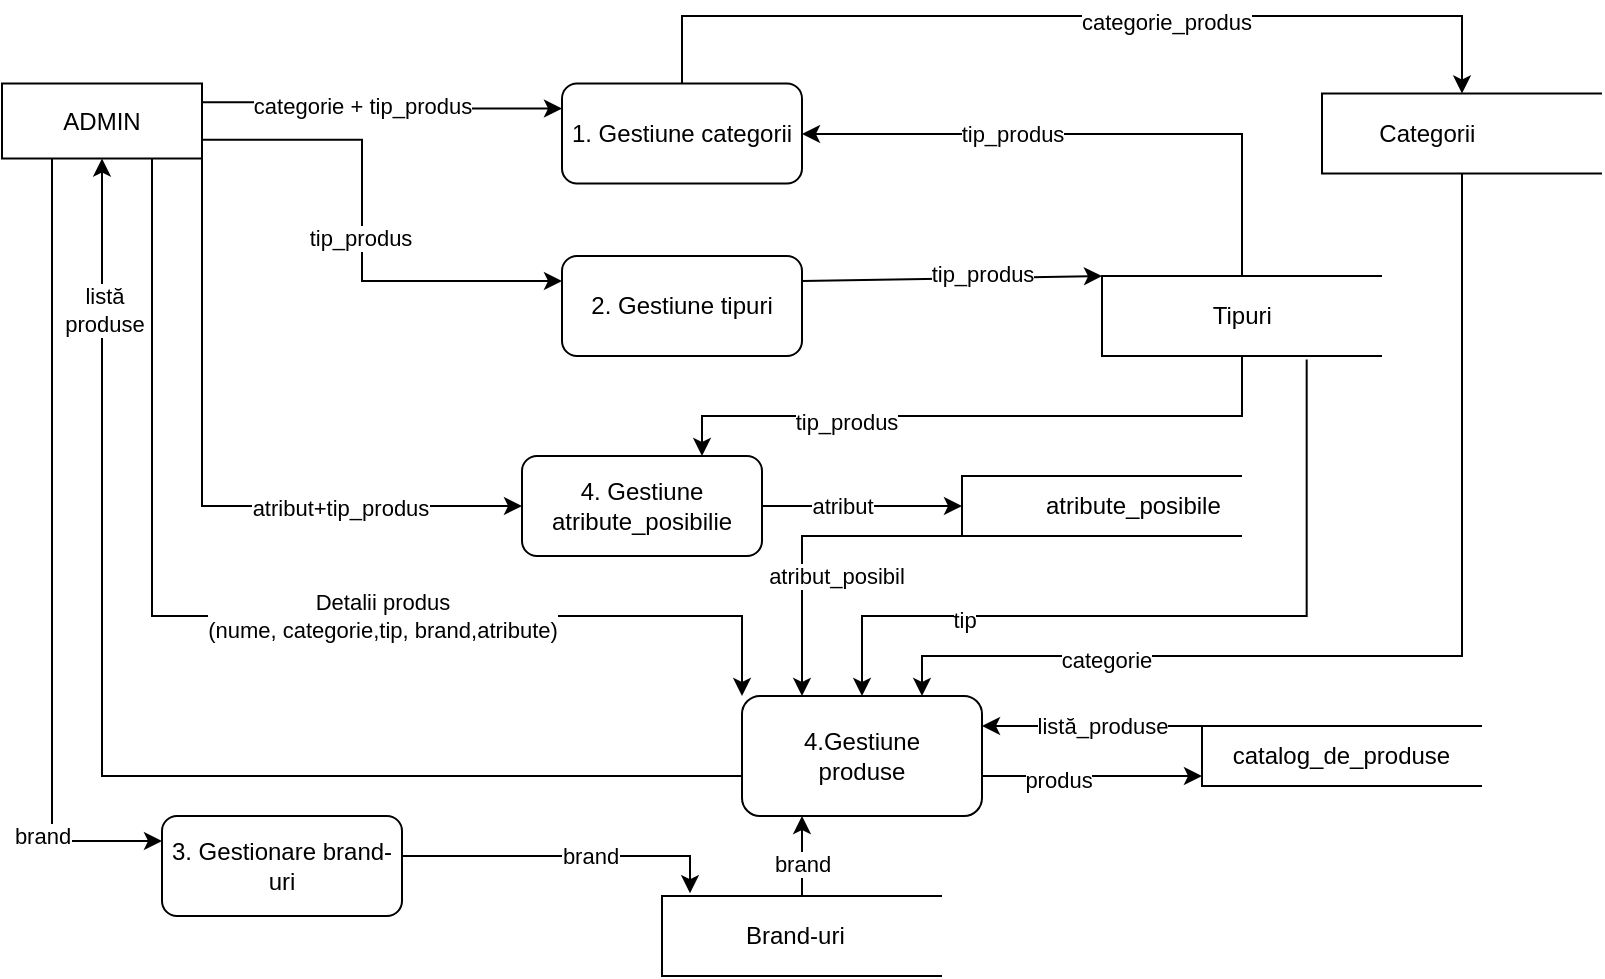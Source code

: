 <mxfile version="20.8.16" type="device"><diagram name="Page-1" id="YdH284mGupk5yMdizRKQ"><mxGraphModel dx="1276" dy="614" grid="1" gridSize="10" guides="1" tooltips="1" connect="1" arrows="1" fold="1" page="1" pageScale="1" pageWidth="850" pageHeight="1100" math="0" shadow="0"><root><mxCell id="0"/><mxCell id="1" parent="0"/><mxCell id="rG-SKwgS9jFn2pCjMszK-46" value="ADMIN" style="rounded=0;whiteSpace=wrap;html=1;" parent="1" vertex="1"><mxGeometry x="20" y="83.75" width="100" height="37.5" as="geometry"/></mxCell><mxCell id="bMbnkv67r4-mlX2NI6wm-2" value="" style="edgeStyle=elbowEdgeStyle;rounded=0;orthogonalLoop=1;jettySize=auto;elbow=vertical;html=1;exitX=0;exitY=0;exitDx=0;exitDy=0;exitPerimeter=0;" edge="1" parent="1" source="rG-SKwgS9jFn2pCjMszK-48" target="bMbnkv67r4-mlX2NI6wm-1"><mxGeometry relative="1" as="geometry"/></mxCell><mxCell id="bMbnkv67r4-mlX2NI6wm-6" value="listă_produse" style="edgeLabel;html=1;align=center;verticalAlign=middle;resizable=0;points=[];" vertex="1" connectable="0" parent="bMbnkv67r4-mlX2NI6wm-2"><mxGeometry x="-0.178" relative="1" as="geometry"><mxPoint x="-5" as="offset"/></mxGeometry></mxCell><mxCell id="bMbnkv67r4-mlX2NI6wm-3" value="" style="edgeStyle=elbowEdgeStyle;rounded=0;orthogonalLoop=1;jettySize=auto;elbow=vertical;html=1;" edge="1" parent="1" source="bMbnkv67r4-mlX2NI6wm-1" target="rG-SKwgS9jFn2pCjMszK-48"><mxGeometry relative="1" as="geometry"><Array as="points"><mxPoint x="570" y="430"/></Array></mxGeometry></mxCell><mxCell id="bMbnkv67r4-mlX2NI6wm-4" value="produs" style="edgeLabel;html=1;align=center;verticalAlign=middle;resizable=0;points=[];" vertex="1" connectable="0" parent="bMbnkv67r4-mlX2NI6wm-3"><mxGeometry x="-0.313" y="-2" relative="1" as="geometry"><mxPoint as="offset"/></mxGeometry></mxCell><mxCell id="rG-SKwgS9jFn2pCjMszK-48" value="&amp;nbsp; &amp;nbsp; catalog_de_produse" style="strokeWidth=1;html=1;shape=mxgraph.flowchart.annotation_1;align=left;pointerEvents=1;" parent="1" vertex="1"><mxGeometry x="620" y="405" width="140" height="30" as="geometry"/></mxCell><mxCell id="rG-SKwgS9jFn2pCjMszK-50" value="" style="endArrow=classic;html=1;rounded=0;exitX=0.75;exitY=1;exitDx=0;exitDy=0;entryX=0;entryY=0;entryDx=0;entryDy=0;edgeStyle=elbowEdgeStyle;elbow=vertical;" parent="1" source="rG-SKwgS9jFn2pCjMszK-46" target="bMbnkv67r4-mlX2NI6wm-1" edge="1"><mxGeometry width="50" height="50" relative="1" as="geometry"><mxPoint x="290" y="130" as="sourcePoint"/><mxPoint x="410" y="400" as="targetPoint"/><Array as="points"><mxPoint x="380" y="350"/><mxPoint x="210" y="390"/><mxPoint x="160" y="470"/><mxPoint x="330" y="535"/><mxPoint x="320" y="560"/><mxPoint x="310" y="550"/><mxPoint x="210" y="560"/></Array></mxGeometry></mxCell><mxCell id="rG-SKwgS9jFn2pCjMszK-51" value="Detalii produs&lt;br style=&quot;border-color: var(--border-color);&quot;&gt;(nume, categorie,tip, brand,atribute)" style="edgeLabel;html=1;align=center;verticalAlign=middle;resizable=0;points=[];" parent="rG-SKwgS9jFn2pCjMszK-50" vertex="1" connectable="0"><mxGeometry x="0.443" y="-1" relative="1" as="geometry"><mxPoint x="-63" y="-1" as="offset"/></mxGeometry></mxCell><mxCell id="rG-SKwgS9jFn2pCjMszK-52" value="" style="endArrow=classic;html=1;rounded=0;edgeStyle=elbowEdgeStyle;entryX=0.5;entryY=1;entryDx=0;entryDy=0;elbow=vertical;exitX=0;exitY=0.75;exitDx=0;exitDy=0;" parent="1" source="bMbnkv67r4-mlX2NI6wm-1" target="rG-SKwgS9jFn2pCjMszK-46" edge="1"><mxGeometry width="50" height="50" relative="1" as="geometry"><mxPoint x="390" y="430" as="sourcePoint"/><mxPoint x="60" y="130" as="targetPoint"/><Array as="points"><mxPoint x="300" y="430"/><mxPoint x="230" y="430"/></Array></mxGeometry></mxCell><mxCell id="rG-SKwgS9jFn2pCjMszK-53" value="listă&lt;br&gt;produse" style="edgeLabel;html=1;align=center;verticalAlign=middle;resizable=0;points=[];" parent="rG-SKwgS9jFn2pCjMszK-52" vertex="1" connectable="0"><mxGeometry x="0.763" y="-1" relative="1" as="geometry"><mxPoint as="offset"/></mxGeometry></mxCell><mxCell id="rG-SKwgS9jFn2pCjMszK-55" value="1. Gestiune categorii" style="rounded=1;whiteSpace=wrap;html=1;" parent="1" vertex="1"><mxGeometry x="300" y="83.75" width="120" height="50" as="geometry"/></mxCell><mxCell id="rG-SKwgS9jFn2pCjMszK-56" value="2. Gestiune tipuri" style="rounded=1;whiteSpace=wrap;html=1;" parent="1" vertex="1"><mxGeometry x="300" y="170" width="120" height="50" as="geometry"/></mxCell><mxCell id="rG-SKwgS9jFn2pCjMszK-57" value="3. Gestionare brand-uri" style="rounded=1;whiteSpace=wrap;html=1;" parent="1" vertex="1"><mxGeometry x="100" y="450" width="120" height="50" as="geometry"/></mxCell><mxCell id="rG-SKwgS9jFn2pCjMszK-58" value="4. Gestiune atribute_posibilie" style="rounded=1;whiteSpace=wrap;html=1;" parent="1" vertex="1"><mxGeometry x="280" y="270" width="120" height="50" as="geometry"/></mxCell><mxCell id="rG-SKwgS9jFn2pCjMszK-59" value="&lt;span style=&quot;white-space: pre;&quot;&gt;&#9;&lt;span style=&quot;white-space: pre;&quot;&gt;&#9;&lt;/span&gt;&lt;/span&gt;Tipuri" style="strokeWidth=1;html=1;shape=mxgraph.flowchart.annotation_1;align=left;pointerEvents=1;" parent="1" vertex="1"><mxGeometry x="570" y="180" width="140" height="40" as="geometry"/></mxCell><mxCell id="rG-SKwgS9jFn2pCjMszK-60" value="&lt;span style=&quot;white-space: pre;&quot;&gt;&#9;&lt;/span&gt;Categorii&amp;nbsp;" style="strokeWidth=1;html=1;shape=mxgraph.flowchart.annotation_1;align=left;pointerEvents=1;" parent="1" vertex="1"><mxGeometry x="680" y="88.75" width="140" height="40" as="geometry"/></mxCell><mxCell id="rG-SKwgS9jFn2pCjMszK-61" value="&lt;blockquote style=&quot;margin: 0 0 0 40px; border: none; padding: 0px;&quot;&gt;Brand-uri&lt;/blockquote&gt;" style="strokeWidth=1;html=1;shape=mxgraph.flowchart.annotation_1;align=left;pointerEvents=1;" parent="1" vertex="1"><mxGeometry x="350" y="490" width="140" height="40" as="geometry"/></mxCell><mxCell id="rG-SKwgS9jFn2pCjMszK-62" value="" style="endArrow=classic;html=1;rounded=0;exitX=1;exitY=0.25;exitDx=0;exitDy=0;entryX=0;entryY=0.25;entryDx=0;entryDy=0;edgeStyle=elbowEdgeStyle;" parent="1" source="rG-SKwgS9jFn2pCjMszK-46" target="rG-SKwgS9jFn2pCjMszK-55" edge="1"><mxGeometry width="50" height="50" relative="1" as="geometry"><mxPoint x="280" y="110" as="sourcePoint"/><mxPoint x="330" y="60" as="targetPoint"/></mxGeometry></mxCell><mxCell id="rG-SKwgS9jFn2pCjMszK-63" value="categorie + tip_produs" style="edgeLabel;html=1;align=center;verticalAlign=middle;resizable=0;points=[];" parent="rG-SKwgS9jFn2pCjMszK-62" vertex="1" connectable="0"><mxGeometry x="0.279" y="-2" relative="1" as="geometry"><mxPoint x="-34" y="-4" as="offset"/></mxGeometry></mxCell><mxCell id="rG-SKwgS9jFn2pCjMszK-64" value="" style="endArrow=classic;html=1;rounded=0;exitX=0.5;exitY=0;exitDx=0;exitDy=0;exitPerimeter=0;entryX=1;entryY=0.5;entryDx=0;entryDy=0;edgeStyle=elbowEdgeStyle;elbow=vertical;" parent="1" source="rG-SKwgS9jFn2pCjMszK-59" target="rG-SKwgS9jFn2pCjMszK-55" edge="1"><mxGeometry width="50" height="50" relative="1" as="geometry"><mxPoint x="540" y="160" as="sourcePoint"/><mxPoint x="590" y="110" as="targetPoint"/><Array as="points"><mxPoint x="450" y="109"/><mxPoint x="600" y="95"/></Array></mxGeometry></mxCell><mxCell id="rG-SKwgS9jFn2pCjMszK-65" value="tip_produs" style="edgeLabel;html=1;align=center;verticalAlign=middle;resizable=0;points=[];" parent="rG-SKwgS9jFn2pCjMszK-64" vertex="1" connectable="0"><mxGeometry x="0.338" y="2" relative="1" as="geometry"><mxPoint x="9" y="-2" as="offset"/></mxGeometry></mxCell><mxCell id="rG-SKwgS9jFn2pCjMszK-66" value="" style="endArrow=classic;html=1;rounded=0;exitX=1;exitY=0.75;exitDx=0;exitDy=0;entryX=0;entryY=0.25;entryDx=0;entryDy=0;edgeStyle=elbowEdgeStyle;" parent="1" source="rG-SKwgS9jFn2pCjMszK-46" target="rG-SKwgS9jFn2pCjMszK-56" edge="1"><mxGeometry width="50" height="50" relative="1" as="geometry"><mxPoint x="140" y="200" as="sourcePoint"/><mxPoint x="190" y="150" as="targetPoint"/><Array as="points"><mxPoint x="200" y="150"/></Array></mxGeometry></mxCell><mxCell id="rG-SKwgS9jFn2pCjMszK-67" value="tip_produs" style="edgeLabel;html=1;align=center;verticalAlign=middle;resizable=0;points=[];" parent="rG-SKwgS9jFn2pCjMszK-66" vertex="1" connectable="0"><mxGeometry x="0.16" y="-1" relative="1" as="geometry"><mxPoint y="-17" as="offset"/></mxGeometry></mxCell><mxCell id="rG-SKwgS9jFn2pCjMszK-68" value="" style="endArrow=classic;html=1;rounded=0;exitX=1;exitY=0.25;exitDx=0;exitDy=0;entryX=0;entryY=0;entryDx=0;entryDy=0;entryPerimeter=0;" parent="1" source="rG-SKwgS9jFn2pCjMszK-56" target="rG-SKwgS9jFn2pCjMszK-59" edge="1"><mxGeometry width="50" height="50" relative="1" as="geometry"><mxPoint x="500" y="200" as="sourcePoint"/><mxPoint x="550" y="150" as="targetPoint"/></mxGeometry></mxCell><mxCell id="rG-SKwgS9jFn2pCjMszK-69" value="tip_produs" style="edgeLabel;html=1;align=center;verticalAlign=middle;resizable=0;points=[];" parent="rG-SKwgS9jFn2pCjMszK-68" vertex="1" connectable="0"><mxGeometry x="0.19" y="2" relative="1" as="geometry"><mxPoint as="offset"/></mxGeometry></mxCell><mxCell id="rG-SKwgS9jFn2pCjMszK-70" value="" style="endArrow=classic;html=1;rounded=0;exitX=0.5;exitY=0;exitDx=0;exitDy=0;entryX=0.5;entryY=0;entryDx=0;entryDy=0;entryPerimeter=0;edgeStyle=elbowEdgeStyle;elbow=vertical;" parent="1" source="rG-SKwgS9jFn2pCjMszK-55" target="rG-SKwgS9jFn2pCjMszK-60" edge="1"><mxGeometry width="50" height="50" relative="1" as="geometry"><mxPoint x="610" y="100" as="sourcePoint"/><mxPoint x="660" y="50" as="targetPoint"/><Array as="points"><mxPoint x="560" y="50"/></Array></mxGeometry></mxCell><mxCell id="rG-SKwgS9jFn2pCjMszK-71" value="categorie_produs" style="edgeLabel;html=1;align=center;verticalAlign=middle;resizable=0;points=[];" parent="rG-SKwgS9jFn2pCjMszK-70" vertex="1" connectable="0"><mxGeometry x="0.192" y="-3" relative="1" as="geometry"><mxPoint as="offset"/></mxGeometry></mxCell><mxCell id="rG-SKwgS9jFn2pCjMszK-72" value="" style="endArrow=classic;html=1;rounded=0;exitX=0.25;exitY=1;exitDx=0;exitDy=0;entryX=0;entryY=0.25;entryDx=0;entryDy=0;edgeStyle=elbowEdgeStyle;" parent="1" source="rG-SKwgS9jFn2pCjMszK-46" target="rG-SKwgS9jFn2pCjMszK-57" edge="1"><mxGeometry width="50" height="50" relative="1" as="geometry"><mxPoint x="170" y="280" as="sourcePoint"/><mxPoint x="220" y="230" as="targetPoint"/><Array as="points"><mxPoint x="45" y="210"/><mxPoint x="160" y="240"/><mxPoint x="160" y="190"/></Array></mxGeometry></mxCell><mxCell id="rG-SKwgS9jFn2pCjMszK-73" value="brand" style="edgeLabel;html=1;align=center;verticalAlign=middle;resizable=0;points=[];" parent="rG-SKwgS9jFn2pCjMszK-72" vertex="1" connectable="0"><mxGeometry x="0.432" y="-3" relative="1" as="geometry"><mxPoint x="-2" y="55" as="offset"/></mxGeometry></mxCell><mxCell id="rG-SKwgS9jFn2pCjMszK-74" value="" style="endArrow=classic;html=1;rounded=0;exitX=1;exitY=0.5;exitDx=0;exitDy=0;entryX=0.1;entryY=-0.035;entryDx=0;entryDy=0;entryPerimeter=0;edgeStyle=elbowEdgeStyle;elbow=vertical;" parent="1" source="rG-SKwgS9jFn2pCjMszK-57" target="rG-SKwgS9jFn2pCjMszK-61" edge="1"><mxGeometry width="50" height="50" relative="1" as="geometry"><mxPoint x="520" y="380" as="sourcePoint"/><mxPoint x="570" y="330" as="targetPoint"/><Array as="points"><mxPoint x="290" y="470"/></Array></mxGeometry></mxCell><mxCell id="rG-SKwgS9jFn2pCjMszK-75" value="brand" style="edgeLabel;html=1;align=center;verticalAlign=middle;resizable=0;points=[];" parent="rG-SKwgS9jFn2pCjMszK-74" vertex="1" connectable="0"><mxGeometry x="-0.314" y="2" relative="1" as="geometry"><mxPoint x="41" y="2" as="offset"/></mxGeometry></mxCell><mxCell id="rG-SKwgS9jFn2pCjMszK-76" value="" style="endArrow=classic;html=1;rounded=0;exitX=1;exitY=1;exitDx=0;exitDy=0;edgeStyle=elbowEdgeStyle;elbow=vertical;entryX=0;entryY=0.5;entryDx=0;entryDy=0;" parent="1" source="rG-SKwgS9jFn2pCjMszK-46" target="rG-SKwgS9jFn2pCjMszK-58" edge="1"><mxGeometry width="50" height="50" relative="1" as="geometry"><mxPoint x="170" y="340" as="sourcePoint"/><mxPoint x="460" y="395" as="targetPoint"/><Array as="points"><mxPoint x="250" y="295"/><mxPoint x="250" y="290"/><mxPoint x="200" y="294"/></Array></mxGeometry></mxCell><mxCell id="rG-SKwgS9jFn2pCjMszK-77" value="atribut+tip_produs" style="edgeLabel;html=1;align=center;verticalAlign=middle;resizable=0;points=[];" parent="rG-SKwgS9jFn2pCjMszK-76" vertex="1" connectable="0"><mxGeometry x="0.101" y="-3" relative="1" as="geometry"><mxPoint x="59" y="-2" as="offset"/></mxGeometry></mxCell><mxCell id="rG-SKwgS9jFn2pCjMszK-78" value="&lt;blockquote style=&quot;margin: 0 0 0 40px; border: none; padding: 0px;&quot;&gt;atribute_posibile&lt;/blockquote&gt;" style="strokeWidth=1;html=1;shape=mxgraph.flowchart.annotation_1;align=left;pointerEvents=1;" parent="1" vertex="1"><mxGeometry x="500" y="280" width="140" height="30" as="geometry"/></mxCell><mxCell id="rG-SKwgS9jFn2pCjMszK-79" value="" style="endArrow=classic;html=1;rounded=0;exitX=1;exitY=0.5;exitDx=0;exitDy=0;entryX=0;entryY=0.5;entryDx=0;entryDy=0;entryPerimeter=0;edgeStyle=elbowEdgeStyle;" parent="1" source="rG-SKwgS9jFn2pCjMszK-58" target="rG-SKwgS9jFn2pCjMszK-78" edge="1"><mxGeometry width="50" height="50" relative="1" as="geometry"><mxPoint x="580" y="350" as="sourcePoint"/><mxPoint x="630" y="300" as="targetPoint"/></mxGeometry></mxCell><mxCell id="rG-SKwgS9jFn2pCjMszK-80" value="atribut" style="edgeLabel;html=1;align=center;verticalAlign=middle;resizable=0;points=[];" parent="rG-SKwgS9jFn2pCjMszK-79" vertex="1" connectable="0"><mxGeometry x="-0.52" relative="1" as="geometry"><mxPoint x="16" as="offset"/></mxGeometry></mxCell><mxCell id="rG-SKwgS9jFn2pCjMszK-81" value="" style="endArrow=classic;html=1;rounded=0;exitX=0.5;exitY=1;exitDx=0;exitDy=0;exitPerimeter=0;entryX=0.75;entryY=0;entryDx=0;entryDy=0;edgeStyle=elbowEdgeStyle;elbow=vertical;" parent="1" source="rG-SKwgS9jFn2pCjMszK-59" target="rG-SKwgS9jFn2pCjMszK-58" edge="1"><mxGeometry width="50" height="50" relative="1" as="geometry"><mxPoint x="660" y="260" as="sourcePoint"/><mxPoint x="740" y="260" as="targetPoint"/><Array as="points"><mxPoint x="570" y="250"/><mxPoint x="560" y="340"/></Array></mxGeometry></mxCell><mxCell id="rG-SKwgS9jFn2pCjMszK-82" value="tip_produs" style="edgeLabel;html=1;align=center;verticalAlign=middle;resizable=0;points=[];" parent="rG-SKwgS9jFn2pCjMszK-81" vertex="1" connectable="0"><mxGeometry x="0.427" y="3" relative="1" as="geometry"><mxPoint as="offset"/></mxGeometry></mxCell><mxCell id="rG-SKwgS9jFn2pCjMszK-83" value="" style="endArrow=classic;html=1;rounded=0;exitX=0;exitY=1;exitDx=0;exitDy=0;exitPerimeter=0;edgeStyle=elbowEdgeStyle;entryX=0.25;entryY=0;entryDx=0;entryDy=0;" parent="1" source="rG-SKwgS9jFn2pCjMszK-78" target="bMbnkv67r4-mlX2NI6wm-1" edge="1"><mxGeometry width="50" height="50" relative="1" as="geometry"><mxPoint x="600" y="490" as="sourcePoint"/><mxPoint x="450" y="400" as="targetPoint"/><Array as="points"><mxPoint x="420" y="360"/><mxPoint x="440" y="350"/><mxPoint x="500" y="470"/></Array></mxGeometry></mxCell><mxCell id="rG-SKwgS9jFn2pCjMszK-84" value="atribut_posibil" style="edgeLabel;html=1;align=center;verticalAlign=middle;resizable=0;points=[];" parent="rG-SKwgS9jFn2pCjMszK-83" vertex="1" connectable="0"><mxGeometry x="-0.303" relative="1" as="geometry"><mxPoint x="-7" y="20" as="offset"/></mxGeometry></mxCell><mxCell id="rG-SKwgS9jFn2pCjMszK-85" value="" style="endArrow=classic;html=1;rounded=0;exitX=0.731;exitY=1.045;exitDx=0;exitDy=0;exitPerimeter=0;entryX=0.5;entryY=0;entryDx=0;entryDy=0;edgeStyle=elbowEdgeStyle;elbow=vertical;" parent="1" source="rG-SKwgS9jFn2pCjMszK-59" target="bMbnkv67r4-mlX2NI6wm-1" edge="1"><mxGeometry width="50" height="50" relative="1" as="geometry"><mxPoint x="710" y="320" as="sourcePoint"/><mxPoint x="470" y="400" as="targetPoint"/><Array as="points"><mxPoint x="570" y="350"/></Array></mxGeometry></mxCell><mxCell id="rG-SKwgS9jFn2pCjMszK-86" value="tip" style="edgeLabel;html=1;align=center;verticalAlign=middle;resizable=0;points=[];" parent="rG-SKwgS9jFn2pCjMszK-85" vertex="1" connectable="0"><mxGeometry x="0.584" y="2" relative="1" as="geometry"><mxPoint x="10" as="offset"/></mxGeometry></mxCell><mxCell id="rG-SKwgS9jFn2pCjMszK-87" value="" style="endArrow=classic;html=1;rounded=0;exitX=0.5;exitY=1;exitDx=0;exitDy=0;exitPerimeter=0;edgeStyle=elbowEdgeStyle;elbow=vertical;entryX=0.75;entryY=0;entryDx=0;entryDy=0;" parent="1" source="rG-SKwgS9jFn2pCjMszK-60" edge="1" target="bMbnkv67r4-mlX2NI6wm-1"><mxGeometry width="50" height="50" relative="1" as="geometry"><mxPoint x="770" y="360" as="sourcePoint"/><mxPoint x="500" y="400" as="targetPoint"/><Array as="points"><mxPoint x="620" y="370"/><mxPoint x="680" y="510"/></Array></mxGeometry></mxCell><mxCell id="rG-SKwgS9jFn2pCjMszK-88" value="categorie" style="edgeLabel;html=1;align=center;verticalAlign=middle;resizable=0;points=[];" parent="rG-SKwgS9jFn2pCjMszK-87" vertex="1" connectable="0"><mxGeometry x="0.581" y="2" relative="1" as="geometry"><mxPoint as="offset"/></mxGeometry></mxCell><mxCell id="rG-SKwgS9jFn2pCjMszK-89" value="" style="endArrow=classic;html=1;rounded=0;elbow=vertical;exitX=0.5;exitY=0;exitDx=0;exitDy=0;exitPerimeter=0;entryX=0.25;entryY=1;entryDx=0;entryDy=0;" parent="1" source="rG-SKwgS9jFn2pCjMszK-61" target="bMbnkv67r4-mlX2NI6wm-1" edge="1"><mxGeometry width="50" height="50" relative="1" as="geometry"><mxPoint x="380" y="640" as="sourcePoint"/><mxPoint x="440" y="450" as="targetPoint"/></mxGeometry></mxCell><mxCell id="rG-SKwgS9jFn2pCjMszK-90" value="brand" style="edgeLabel;html=1;align=center;verticalAlign=middle;resizable=0;points=[];" parent="rG-SKwgS9jFn2pCjMszK-89" vertex="1" connectable="0"><mxGeometry x="0.305" y="-1" relative="1" as="geometry"><mxPoint x="-1" y="10" as="offset"/></mxGeometry></mxCell><mxCell id="bMbnkv67r4-mlX2NI6wm-1" value="4.Gestiune&lt;br&gt;produse" style="rounded=1;whiteSpace=wrap;html=1;" vertex="1" parent="1"><mxGeometry x="390" y="390" width="120" height="60" as="geometry"/></mxCell></root></mxGraphModel></diagram></mxfile>